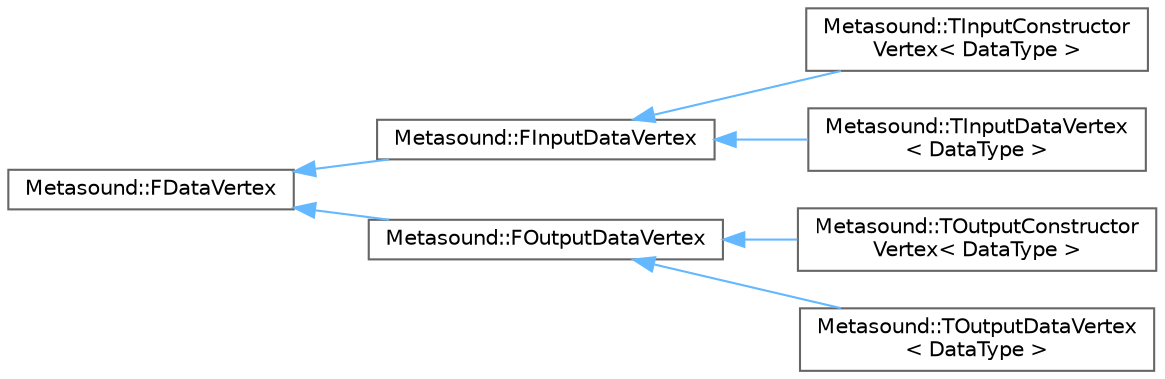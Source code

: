 digraph "Graphical Class Hierarchy"
{
 // INTERACTIVE_SVG=YES
 // LATEX_PDF_SIZE
  bgcolor="transparent";
  edge [fontname=Helvetica,fontsize=10,labelfontname=Helvetica,labelfontsize=10];
  node [fontname=Helvetica,fontsize=10,shape=box,height=0.2,width=0.4];
  rankdir="LR";
  Node0 [id="Node000000",label="Metasound::FDataVertex",height=0.2,width=0.4,color="grey40", fillcolor="white", style="filled",URL="$d2/da3/classMetasound_1_1FDataVertex.html",tooltip="FDataVertex."];
  Node0 -> Node1 [id="edge5668_Node000000_Node000001",dir="back",color="steelblue1",style="solid",tooltip=" "];
  Node1 [id="Node000001",label="Metasound::FInputDataVertex",height=0.2,width=0.4,color="grey40", fillcolor="white", style="filled",URL="$d5/de1/classMetasound_1_1FInputDataVertex.html",tooltip="FInputDataVertex."];
  Node1 -> Node2 [id="edge5669_Node000001_Node000002",dir="back",color="steelblue1",style="solid",tooltip=" "];
  Node2 [id="Node000002",label="Metasound::TInputConstructor\lVertex\< DataType \>",height=0.2,width=0.4,color="grey40", fillcolor="white", style="filled",URL="$d9/d50/classMetasound_1_1TInputConstructorVertex.html",tooltip="Create a FInputDataVertex with a templated MetaSound data type which only reads data at operator time..."];
  Node1 -> Node3 [id="edge5670_Node000001_Node000003",dir="back",color="steelblue1",style="solid",tooltip=" "];
  Node3 [id="Node000003",label="Metasound::TInputDataVertex\l\< DataType \>",height=0.2,width=0.4,color="grey40", fillcolor="white", style="filled",URL="$dd/d62/classMetasound_1_1TInputDataVertex.html",tooltip="Create a FInputDataVertex with a templated MetaSound data type."];
  Node0 -> Node4 [id="edge5671_Node000000_Node000004",dir="back",color="steelblue1",style="solid",tooltip=" "];
  Node4 [id="Node000004",label="Metasound::FOutputDataVertex",height=0.2,width=0.4,color="grey40", fillcolor="white", style="filled",URL="$d3/d16/classMetasound_1_1FOutputDataVertex.html",tooltip="FOutputDataVertex."];
  Node4 -> Node5 [id="edge5672_Node000004_Node000005",dir="back",color="steelblue1",style="solid",tooltip=" "];
  Node5 [id="Node000005",label="Metasound::TOutputConstructor\lVertex\< DataType \>",height=0.2,width=0.4,color="grey40", fillcolor="white", style="filled",URL="$d8/d76/classMetasound_1_1TOutputConstructorVertex.html",tooltip="Create a FOutputDataVertex with a templated MetaSound data type which is only sets data at operator c..."];
  Node4 -> Node6 [id="edge5673_Node000004_Node000006",dir="back",color="steelblue1",style="solid",tooltip=" "];
  Node6 [id="Node000006",label="Metasound::TOutputDataVertex\l\< DataType \>",height=0.2,width=0.4,color="grey40", fillcolor="white", style="filled",URL="$d2/d07/classMetasound_1_1TOutputDataVertex.html",tooltip="Create a FOutputDataVertex with a templated MetaSound data type."];
}

